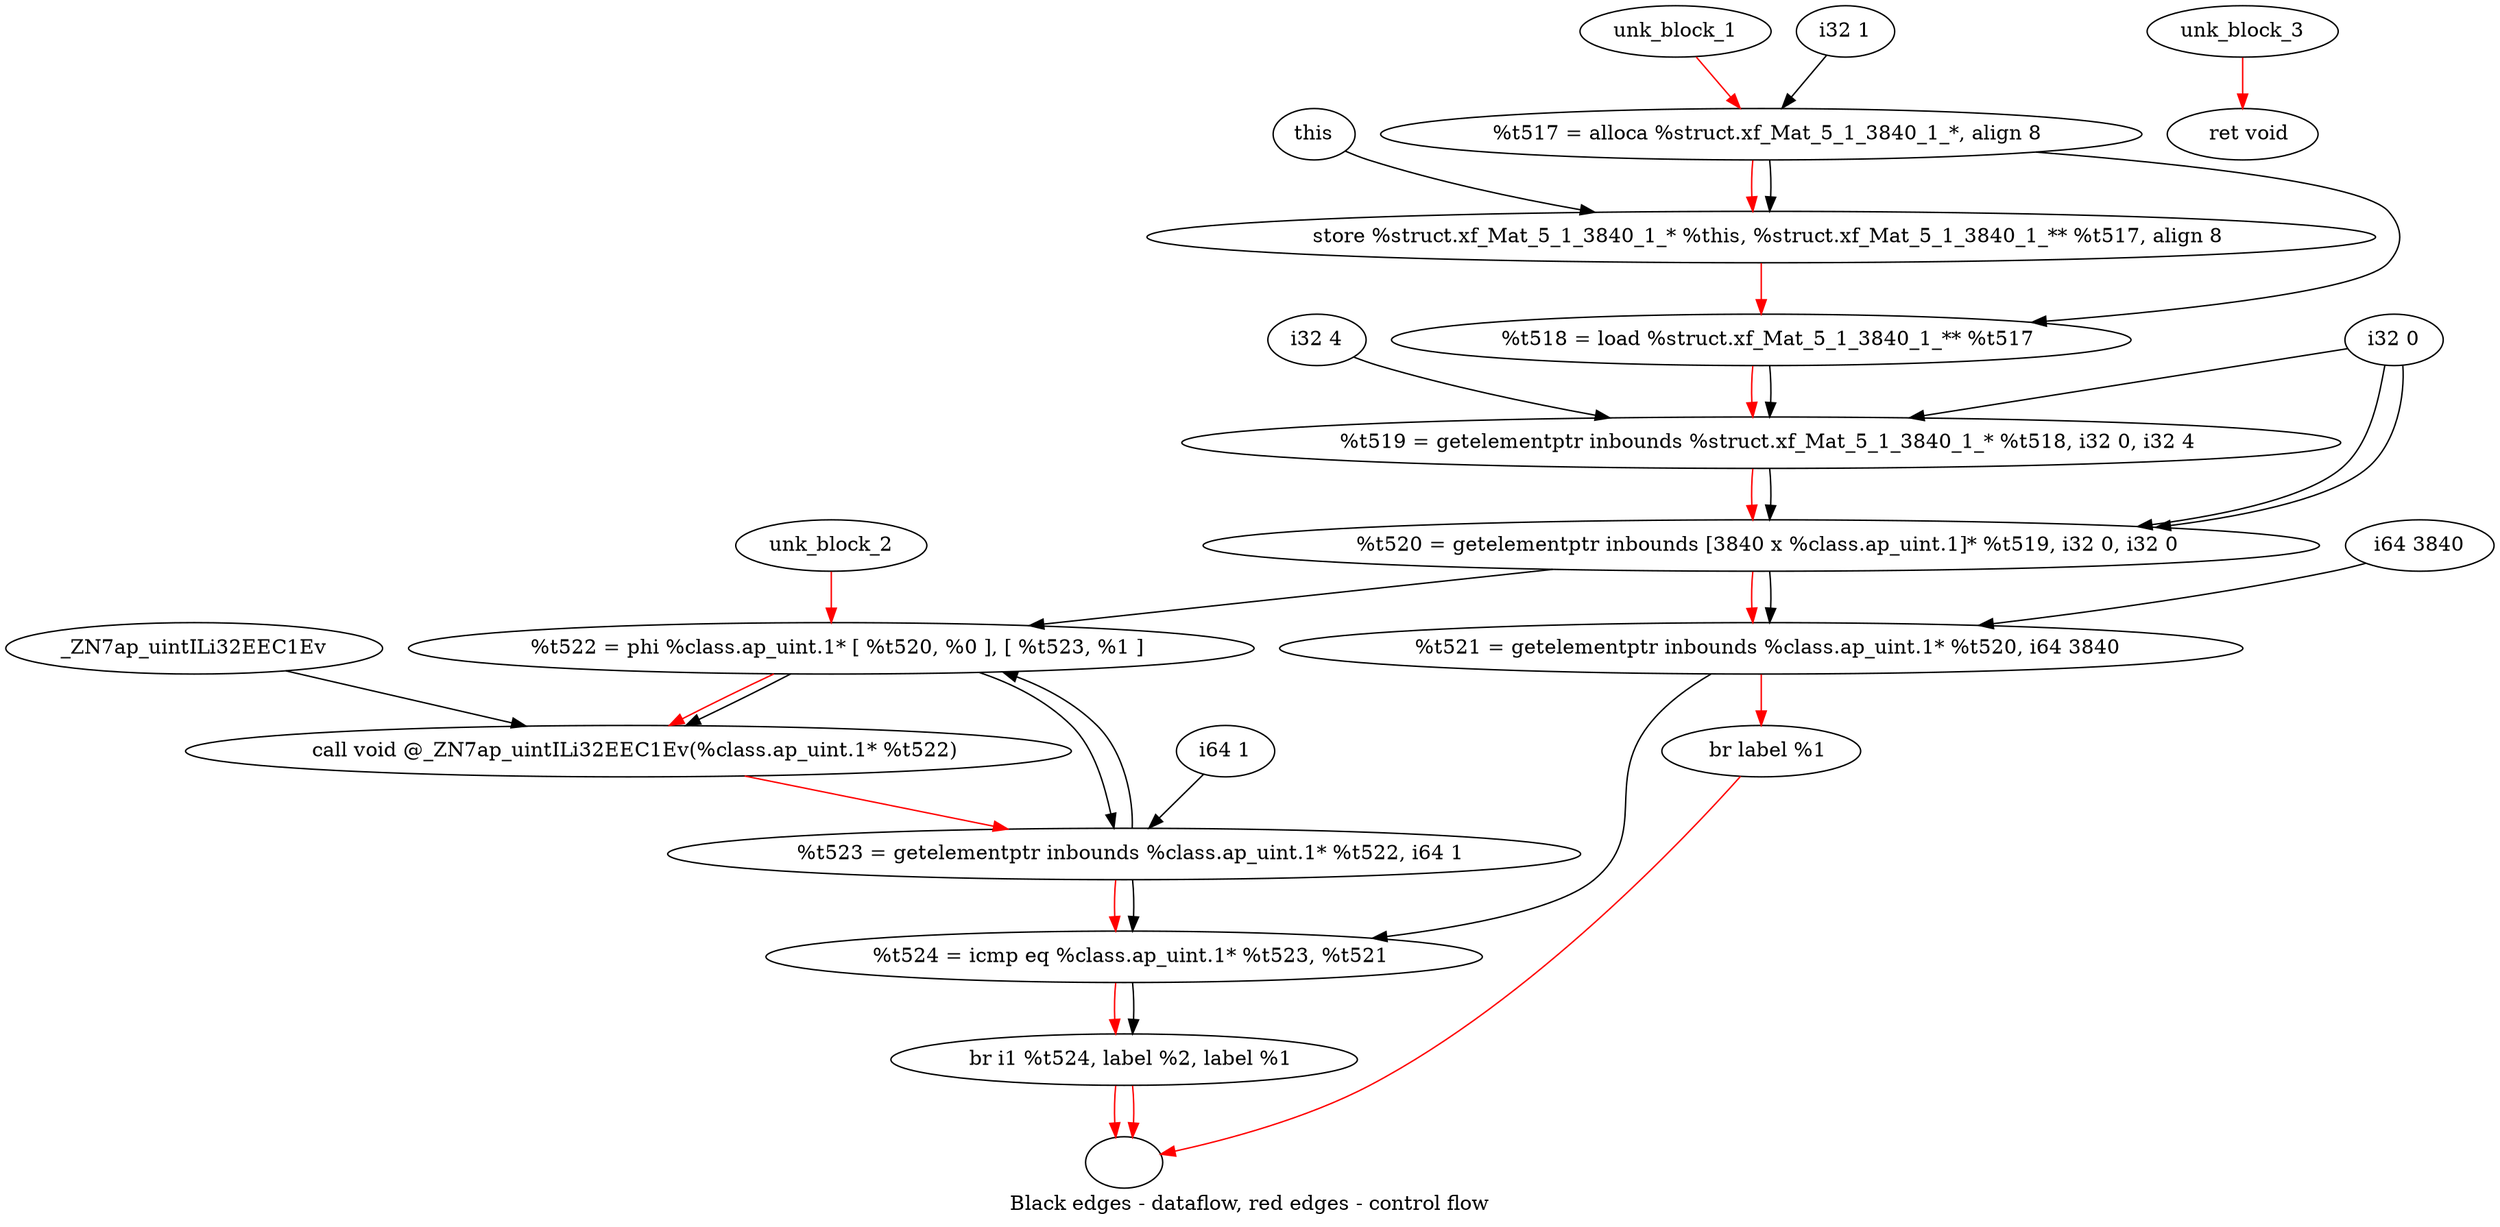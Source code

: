 digraph G {
compound=true
label="Black edges - dataflow, red edges - control flow"
"t517" [label="  %t517 = alloca %struct.xf_Mat_5_1_3840_1_*, align 8"]
"_1" [label="  store %struct.xf_Mat_5_1_3840_1_* %this, %struct.xf_Mat_5_1_3840_1_** %t517, align 8"]
"t518" [label="  %t518 = load %struct.xf_Mat_5_1_3840_1_** %t517"]
"t519" [label="  %t519 = getelementptr inbounds %struct.xf_Mat_5_1_3840_1_* %t518, i32 0, i32 4"]
"t520" [label="  %t520 = getelementptr inbounds [3840 x %class.ap_uint.1]* %t519, i32 0, i32 0"]
"t521" [label="  %t521 = getelementptr inbounds %class.ap_uint.1* %t520, i64 3840"]
"_2" [label="  br label %1"]
"unk_block_1" -> "t517"[color=red]
"i32 1" -> "t517"
"t517" -> "_1"[color=red weight=2]
"this" -> "_1"
"t517" -> "_1"
"_1" -> "t518"[color=red weight=2]
"t517" -> "t518"
"t518" -> "t519"[color=red weight=2]
"t518" -> "t519"
"i32 0" -> "t519"
"i32 4" -> "t519"
"t519" -> "t520"[color=red weight=2]
"t519" -> "t520"
"i32 0" -> "t520"
"i32 0" -> "t520"
"t520" -> "t521"[color=red weight=2]
"t520" -> "t521"
"i64 3840" -> "t521"
"t521" -> "_2"[color=red weight=2]
"_2" -> ""[color=red]

"t522" [label="  %t522 = phi %class.ap_uint.1* [ %t520, %0 ], [ %t523, %1 ]"]
"_3" [label="  call void @_ZN7ap_uintILi32EEC1Ev(%class.ap_uint.1* %t522)"]
"t523" [label="  %t523 = getelementptr inbounds %class.ap_uint.1* %t522, i64 1"]
"t524" [label="  %t524 = icmp eq %class.ap_uint.1* %t523, %t521"]
"_4" [label="  br i1 %t524, label %2, label %1"]
"unk_block_2" -> "t522"[color=red]
"t520" -> "t522"
"t523" -> "t522"
"t522" -> "_3"[color=red weight=2]
"t522" -> "_3"
"_ZN7ap_uintILi32EEC1Ev" -> "_3"
"_3" -> "t523"[color=red weight=2]
"t522" -> "t523"
"i64 1" -> "t523"
"t523" -> "t524"[color=red weight=2]
"t523" -> "t524"
"t521" -> "t524"
"t524" -> "_4"[color=red weight=2]
"t524" -> "_4"
"_4" -> ""[color=red]
"_4" -> ""[color=red]

"_5" [label="  ret void"]
"unk_block_3" -> "_5"[color=red]

}
